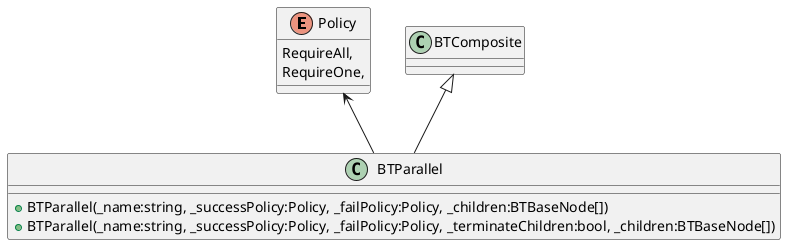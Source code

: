 @startuml
enum Policy {
    RequireAll,
    RequireOne,
}
class BTParallel {
    + BTParallel(_name:string, _successPolicy:Policy, _failPolicy:Policy, _children:BTBaseNode[])
    + BTParallel(_name:string, _successPolicy:Policy, _failPolicy:Policy, _terminateChildren:bool, _children:BTBaseNode[])
}
BTComposite <|-- BTParallel
Policy <-- BTParallel
@enduml
